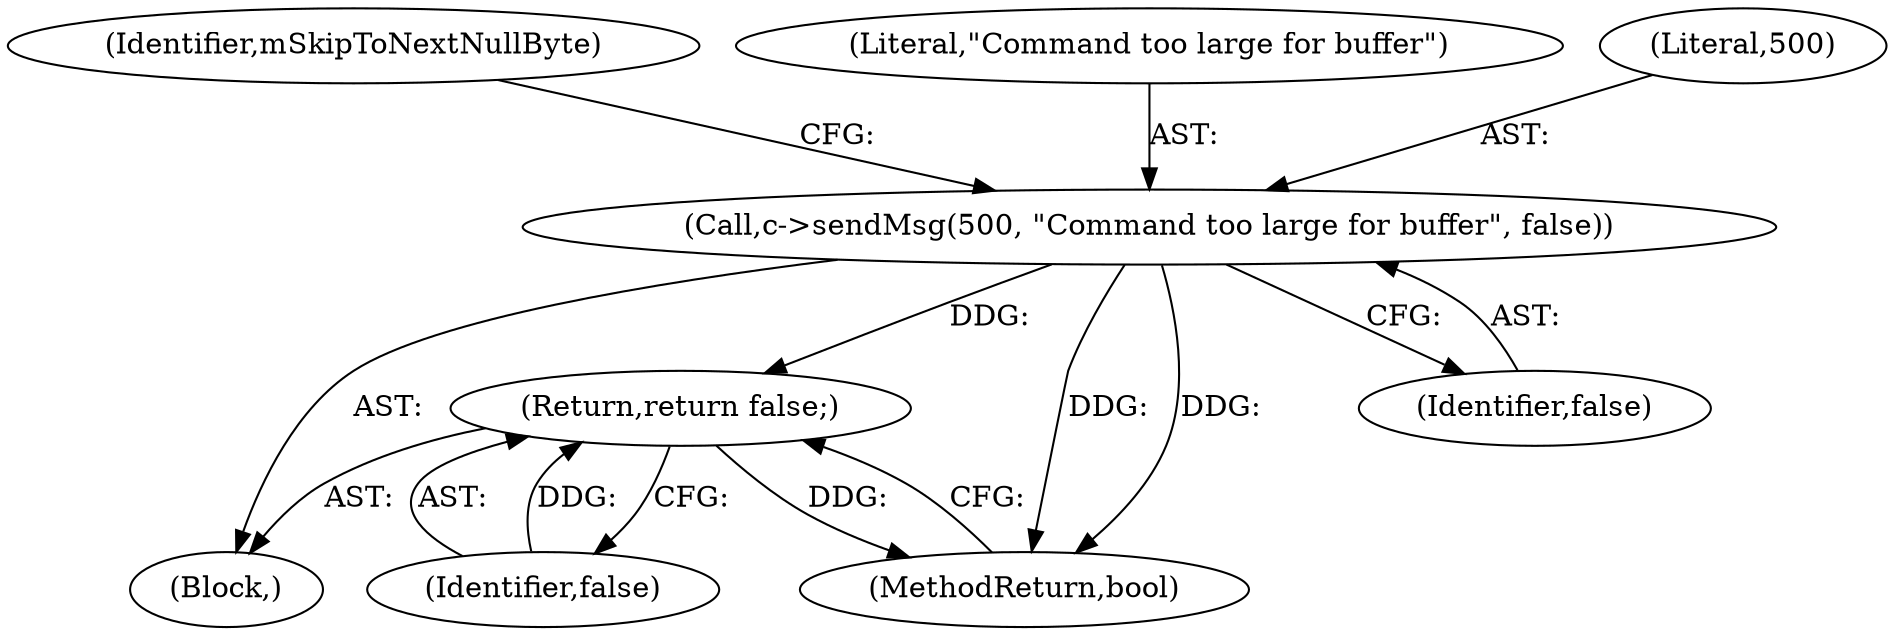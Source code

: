 digraph "0_Android_771ab014c24a682b32990da08e87e2f0ab765bd2_0@API" {
"1000147" [label="(Call,c->sendMsg(500, \"Command too large for buffer\", false))"];
"1000154" [label="(Return,return false;)"];
"1000150" [label="(Identifier,false)"];
"1000152" [label="(Identifier,mSkipToNextNullByte)"];
"1000141" [label="(Block,)"];
"1000149" [label="(Literal,\"Command too large for buffer\")"];
"1000154" [label="(Return,return false;)"];
"1000201" [label="(MethodReturn,bool)"];
"1000147" [label="(Call,c->sendMsg(500, \"Command too large for buffer\", false))"];
"1000148" [label="(Literal,500)"];
"1000155" [label="(Identifier,false)"];
"1000147" -> "1000141"  [label="AST: "];
"1000147" -> "1000150"  [label="CFG: "];
"1000148" -> "1000147"  [label="AST: "];
"1000149" -> "1000147"  [label="AST: "];
"1000150" -> "1000147"  [label="AST: "];
"1000152" -> "1000147"  [label="CFG: "];
"1000147" -> "1000201"  [label="DDG: "];
"1000147" -> "1000201"  [label="DDG: "];
"1000147" -> "1000154"  [label="DDG: "];
"1000154" -> "1000141"  [label="AST: "];
"1000154" -> "1000155"  [label="CFG: "];
"1000155" -> "1000154"  [label="AST: "];
"1000201" -> "1000154"  [label="CFG: "];
"1000154" -> "1000201"  [label="DDG: "];
"1000155" -> "1000154"  [label="DDG: "];
}

